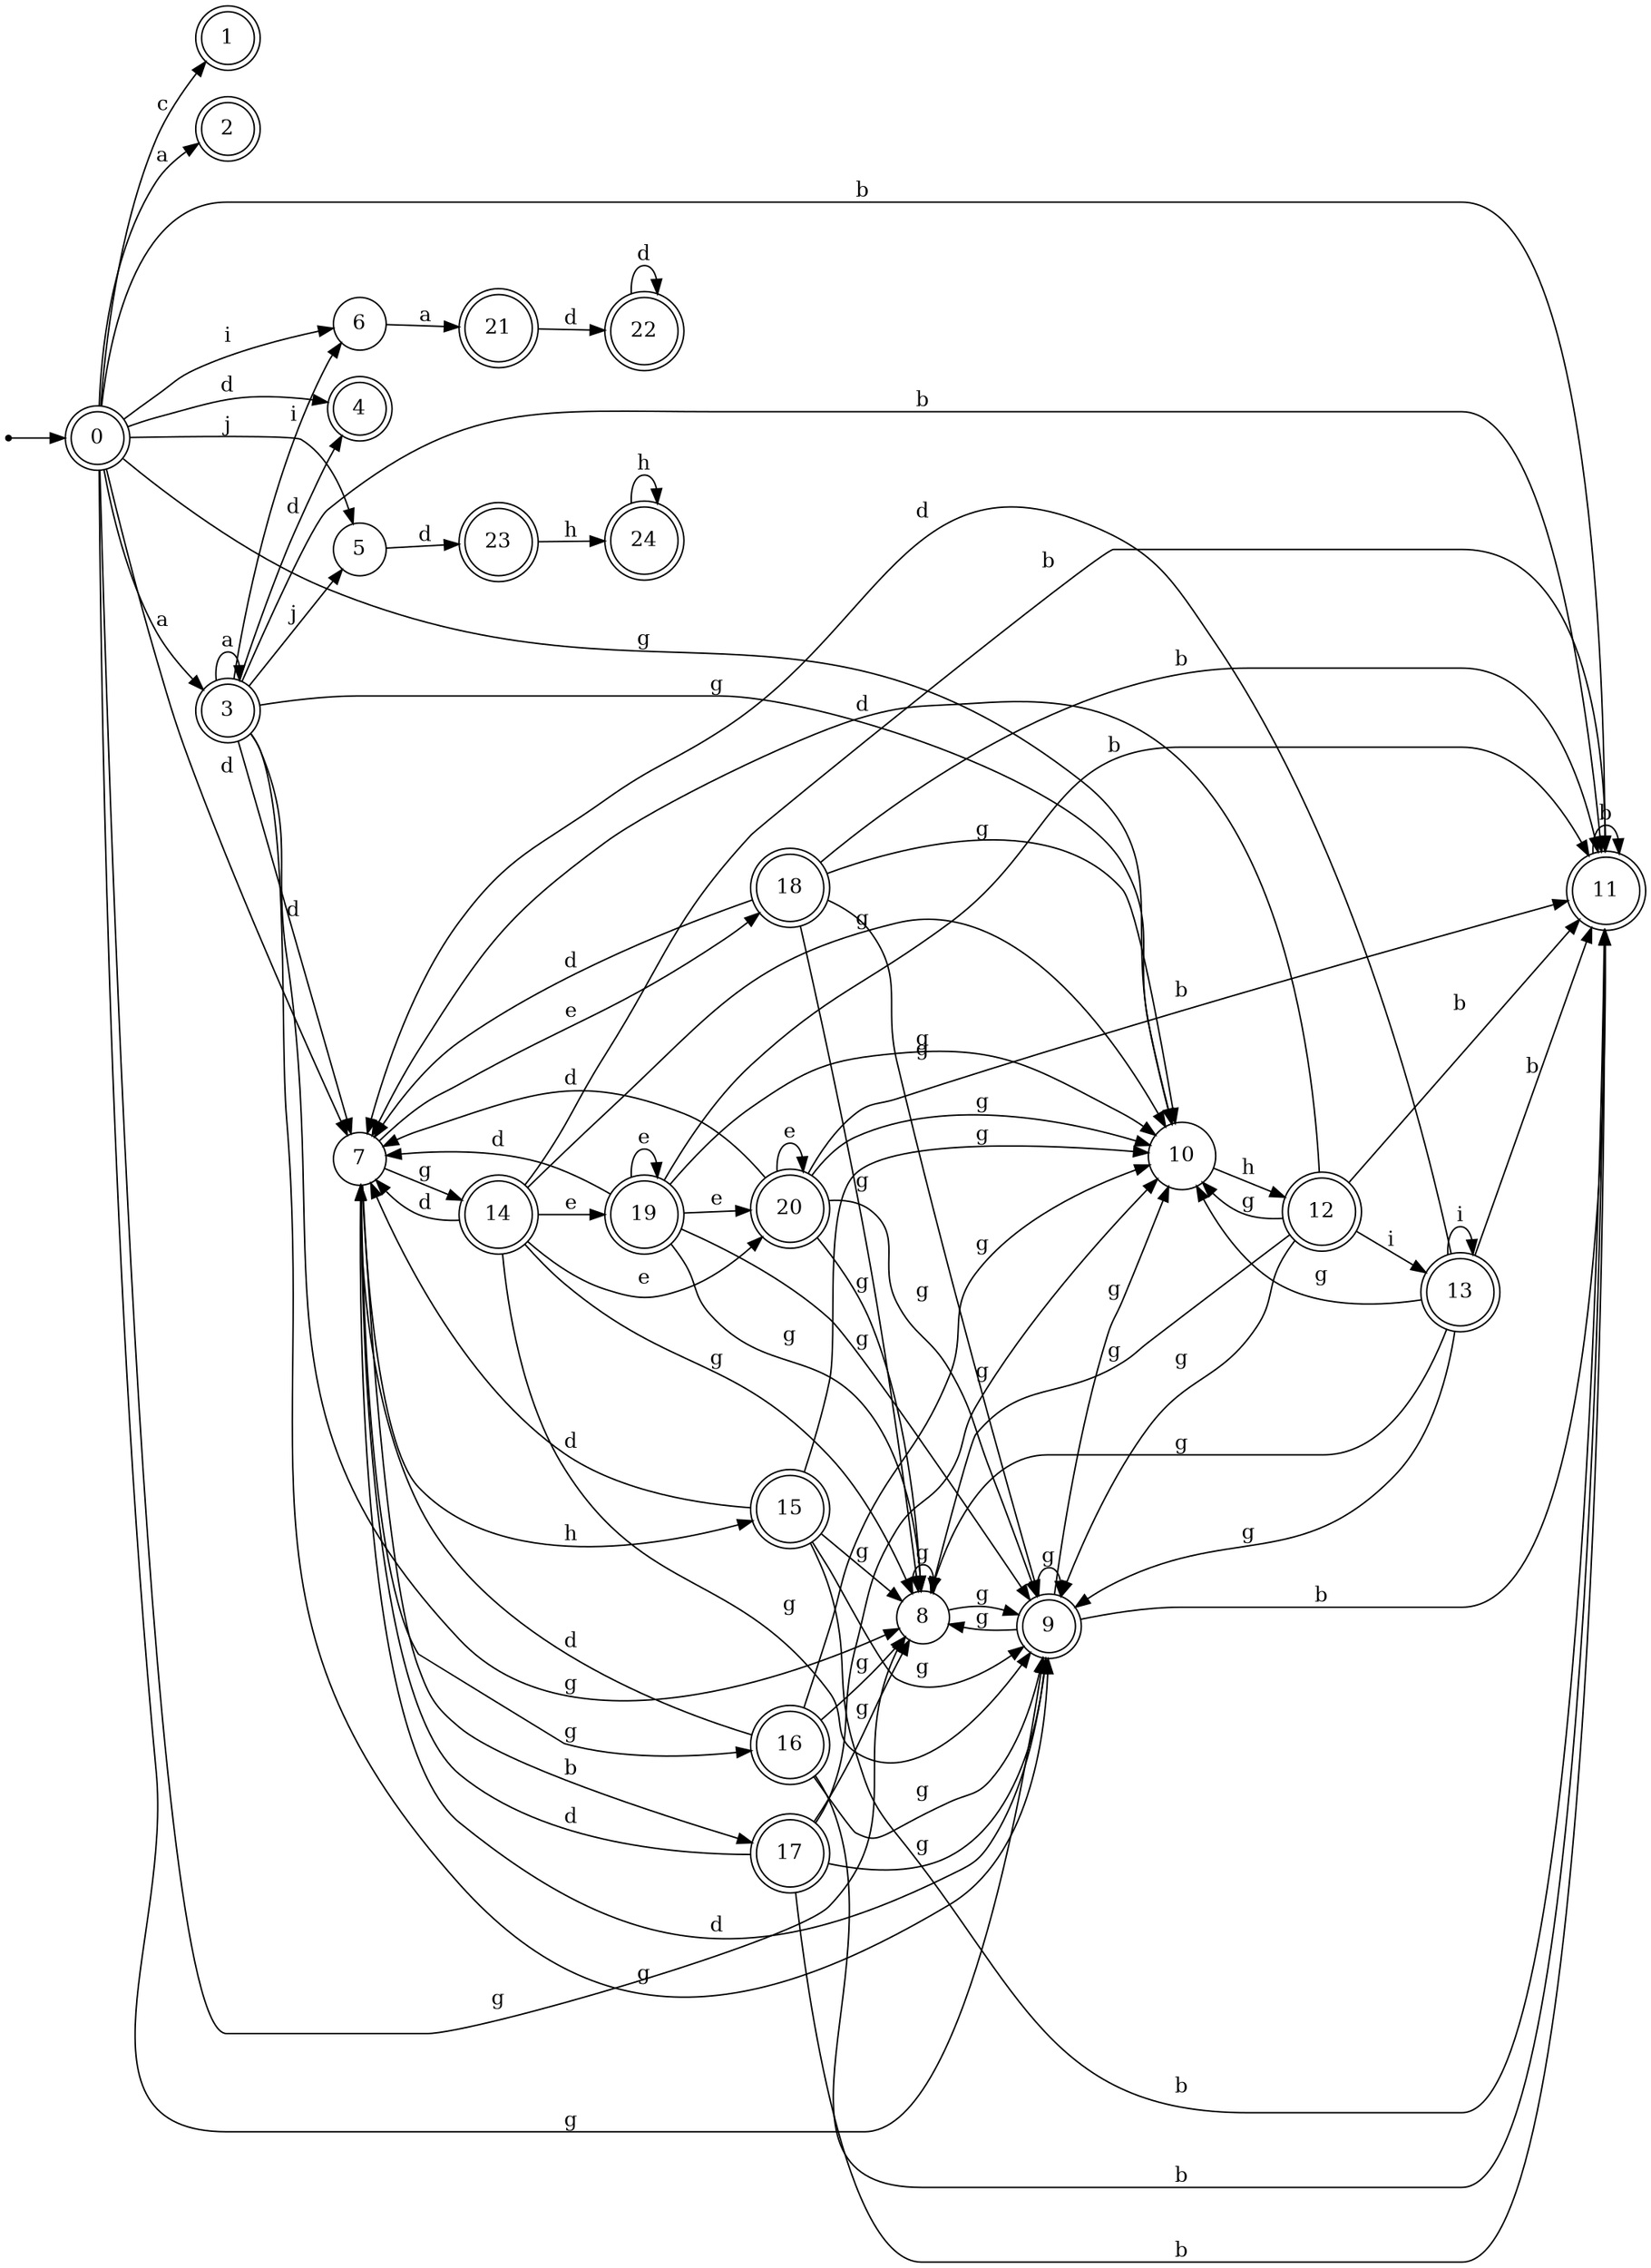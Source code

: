 digraph finite_state_machine {
rankdir=LR;
size="20,20";
node [shape = point]; "dummy0"
node [shape = doublecircle]; "0";"dummy0" -> "0";
node [shape = doublecircle]; "1";node [shape = doublecircle]; "2";node [shape = doublecircle]; "3";node [shape = doublecircle]; "4";node [shape = circle]; "5";
node [shape = circle]; "6";
node [shape = circle]; "7";
node [shape = circle]; "8";
node [shape = doublecircle]; "9";node [shape = circle]; "10";
node [shape = doublecircle]; "11";node [shape = doublecircle]; "12";node [shape = doublecircle]; "13";node [shape = doublecircle]; "14";node [shape = doublecircle]; "15";node [shape = doublecircle]; "16";node [shape = doublecircle]; "17";node [shape = doublecircle]; "18";node [shape = doublecircle]; "19";node [shape = doublecircle]; "20";node [shape = doublecircle]; "21";node [shape = doublecircle]; "22";node [shape = doublecircle]; "23";node [shape = doublecircle]; "24";"0" -> "1" [label = "c"];
 "0" -> "2" [label = "a"];
 "0" -> "3" [label = "a"];
 "0" -> "4" [label = "d"];
 "0" -> "7" [label = "d"];
 "0" -> "5" [label = "j"];
 "0" -> "6" [label = "i"];
 "0" -> "8" [label = "g"];
 "0" -> "9" [label = "g"];
 "0" -> "10" [label = "g"];
 "0" -> "11" [label = "b"];
 "11" -> "11" [label = "b"];
 "10" -> "12" [label = "h"];
 "12" -> "8" [label = "g"];
 "12" -> "9" [label = "g"];
 "12" -> "10" [label = "g"];
 "12" -> "13" [label = "i"];
 "12" -> "7" [label = "d"];
 "12" -> "11" [label = "b"];
 "13" -> "13" [label = "i"];
 "13" -> "8" [label = "g"];
 "13" -> "9" [label = "g"];
 "13" -> "10" [label = "g"];
 "13" -> "7" [label = "d"];
 "13" -> "11" [label = "b"];
 "9" -> "8" [label = "g"];
 "9" -> "9" [label = "g"];
 "9" -> "10" [label = "g"];
 "9" -> "7" [label = "d"];
 "9" -> "11" [label = "b"];
 "8" -> "8" [label = "g"];
 "8" -> "9" [label = "g"];
 "7" -> "16" [label = "g"];
 "7" -> "14" [label = "g"];
 "7" -> "15" [label = "h"];
 "7" -> "17" [label = "b"];
 "7" -> "18" [label = "e"];
 "18" -> "7" [label = "d"];
 "18" -> "8" [label = "g"];
 "18" -> "9" [label = "g"];
 "18" -> "10" [label = "g"];
 "18" -> "11" [label = "b"];
 "17" -> "7" [label = "d"];
 "17" -> "8" [label = "g"];
 "17" -> "9" [label = "g"];
 "17" -> "10" [label = "g"];
 "17" -> "11" [label = "b"];
 "16" -> "7" [label = "d"];
 "16" -> "8" [label = "g"];
 "16" -> "9" [label = "g"];
 "16" -> "10" [label = "g"];
 "16" -> "11" [label = "b"];
 "15" -> "7" [label = "d"];
 "15" -> "8" [label = "g"];
 "15" -> "9" [label = "g"];
 "15" -> "10" [label = "g"];
 "15" -> "11" [label = "b"];
 "14" -> "19" [label = "e"];
 "14" -> "20" [label = "e"];
 "14" -> "7" [label = "d"];
 "14" -> "8" [label = "g"];
 "14" -> "9" [label = "g"];
 "14" -> "10" [label = "g"];
 "14" -> "11" [label = "b"];
 "20" -> "20" [label = "e"];
 "20" -> "7" [label = "d"];
 "20" -> "8" [label = "g"];
 "20" -> "9" [label = "g"];
 "20" -> "10" [label = "g"];
 "20" -> "11" [label = "b"];
 "19" -> "19" [label = "e"];
 "19" -> "20" [label = "e"];
 "19" -> "7" [label = "d"];
 "19" -> "8" [label = "g"];
 "19" -> "9" [label = "g"];
 "19" -> "10" [label = "g"];
 "19" -> "11" [label = "b"];
 "6" -> "21" [label = "a"];
 "21" -> "22" [label = "d"];
 "22" -> "22" [label = "d"];
 "5" -> "23" [label = "d"];
 "23" -> "24" [label = "h"];
 "24" -> "24" [label = "h"];
 "3" -> "3" [label = "a"];
 "3" -> "4" [label = "d"];
 "3" -> "7" [label = "d"];
 "3" -> "5" [label = "j"];
 "3" -> "6" [label = "i"];
 "3" -> "8" [label = "g"];
 "3" -> "9" [label = "g"];
 "3" -> "10" [label = "g"];
 "3" -> "11" [label = "b"];
 }
